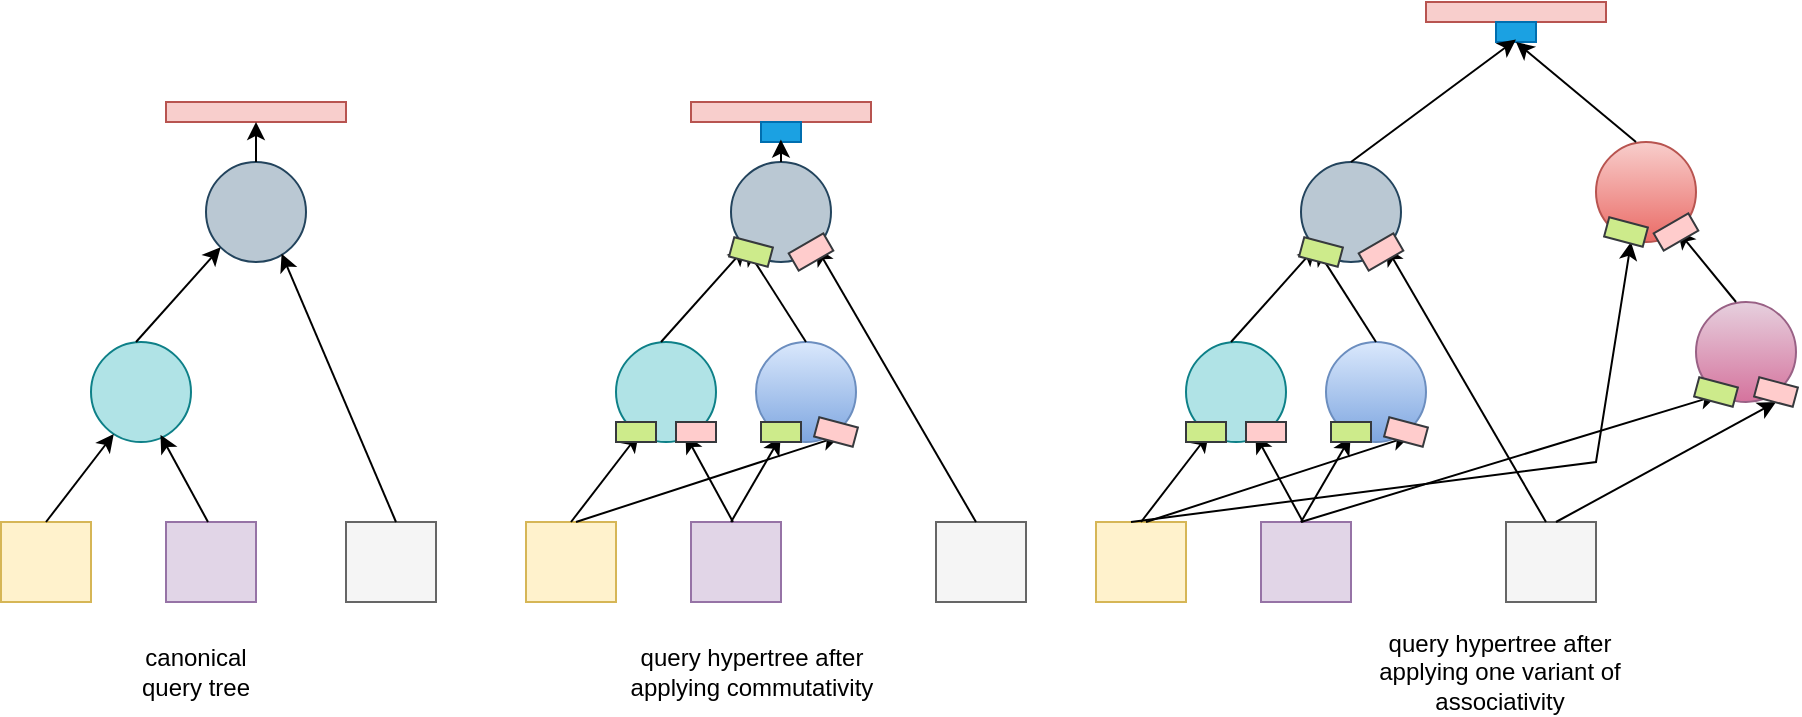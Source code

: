 <mxfile version="24.9.3">
  <diagram name="Page-1" id="K_Fz-trieamHBiKl2vH2">
    <mxGraphModel dx="989" dy="543" grid="1" gridSize="10" guides="1" tooltips="1" connect="1" arrows="1" fold="1" page="1" pageScale="1" pageWidth="1500" pageHeight="800" math="0" shadow="0">
      <root>
        <mxCell id="0" />
        <mxCell id="1" parent="0" />
        <mxCell id="-qD7z1_jALMDXgXqYLfl-1" value="" style="rounded=0;whiteSpace=wrap;html=1;fillColor=#f8cecc;strokeColor=#b85450;" vertex="1" parent="1">
          <mxGeometry x="105" y="150" width="90" height="10" as="geometry" />
        </mxCell>
        <mxCell id="-qD7z1_jALMDXgXqYLfl-2" value="" style="ellipse;whiteSpace=wrap;html=1;aspect=fixed;fillColor=#b0e3e6;strokeColor=#0e8088;" vertex="1" parent="1">
          <mxGeometry x="67.5" y="270" width="50" height="50" as="geometry" />
        </mxCell>
        <mxCell id="-qD7z1_jALMDXgXqYLfl-3" value="" style="rounded=0;whiteSpace=wrap;html=1;fillColor=#fff2cc;strokeColor=#d6b656;" vertex="1" parent="1">
          <mxGeometry x="22.5" y="360" width="45" height="40" as="geometry" />
        </mxCell>
        <mxCell id="-qD7z1_jALMDXgXqYLfl-4" value="" style="rounded=0;whiteSpace=wrap;html=1;fillColor=#e1d5e7;strokeColor=#9673a6;" vertex="1" parent="1">
          <mxGeometry x="105" y="360" width="45" height="40" as="geometry" />
        </mxCell>
        <mxCell id="-qD7z1_jALMDXgXqYLfl-27" value="canonical query tree" style="text;html=1;align=center;verticalAlign=middle;whiteSpace=wrap;rounded=0;" vertex="1" parent="1">
          <mxGeometry x="90" y="420" width="60" height="30" as="geometry" />
        </mxCell>
        <mxCell id="-qD7z1_jALMDXgXqYLfl-28" value="query hypertree after applying commutativity" style="text;html=1;align=center;verticalAlign=middle;whiteSpace=wrap;rounded=0;" vertex="1" parent="1">
          <mxGeometry x="333.75" y="420" width="127.5" height="30" as="geometry" />
        </mxCell>
        <mxCell id="-qD7z1_jALMDXgXqYLfl-29" value="" style="ellipse;whiteSpace=wrap;html=1;aspect=fixed;fillColor=#bac8d3;strokeColor=#23445d;" vertex="1" parent="1">
          <mxGeometry x="125" y="180" width="50" height="50" as="geometry" />
        </mxCell>
        <mxCell id="-qD7z1_jALMDXgXqYLfl-30" value="" style="rounded=0;whiteSpace=wrap;html=1;fillColor=#f5f5f5;strokeColor=#666666;fontColor=#333333;" vertex="1" parent="1">
          <mxGeometry x="195" y="360" width="45" height="40" as="geometry" />
        </mxCell>
        <mxCell id="-qD7z1_jALMDXgXqYLfl-31" value="" style="endArrow=classic;html=1;rounded=0;entryX=0.228;entryY=0.919;entryDx=0;entryDy=0;entryPerimeter=0;exitX=0.5;exitY=0;exitDx=0;exitDy=0;" edge="1" parent="1" source="-qD7z1_jALMDXgXqYLfl-3" target="-qD7z1_jALMDXgXqYLfl-2">
          <mxGeometry width="50" height="50" relative="1" as="geometry">
            <mxPoint x="40" y="360" as="sourcePoint" />
            <mxPoint x="90" y="310" as="targetPoint" />
          </mxGeometry>
        </mxCell>
        <mxCell id="-qD7z1_jALMDXgXqYLfl-32" value="" style="endArrow=classic;html=1;rounded=0;entryX=0.695;entryY=0.929;entryDx=0;entryDy=0;entryPerimeter=0;exitX=0.5;exitY=0;exitDx=0;exitDy=0;" edge="1" parent="1" target="-qD7z1_jALMDXgXqYLfl-2">
          <mxGeometry width="50" height="50" relative="1" as="geometry">
            <mxPoint x="126" y="360" as="sourcePoint" />
            <mxPoint x="160" y="316" as="targetPoint" />
          </mxGeometry>
        </mxCell>
        <mxCell id="-qD7z1_jALMDXgXqYLfl-33" value="" style="endArrow=classic;html=1;rounded=0;entryX=0;entryY=1;entryDx=0;entryDy=0;exitX=0.5;exitY=0;exitDx=0;exitDy=0;" edge="1" parent="1" target="-qD7z1_jALMDXgXqYLfl-29">
          <mxGeometry width="50" height="50" relative="1" as="geometry">
            <mxPoint x="90" y="270" as="sourcePoint" />
            <mxPoint x="124" y="226" as="targetPoint" />
          </mxGeometry>
        </mxCell>
        <mxCell id="-qD7z1_jALMDXgXqYLfl-34" value="" style="endArrow=classic;html=1;rounded=0;entryX=0.756;entryY=0.917;entryDx=0;entryDy=0;entryPerimeter=0;exitX=0.5;exitY=0;exitDx=0;exitDy=0;" edge="1" parent="1" target="-qD7z1_jALMDXgXqYLfl-29">
          <mxGeometry width="50" height="50" relative="1" as="geometry">
            <mxPoint x="220" y="360" as="sourcePoint" />
            <mxPoint x="254" y="316" as="targetPoint" />
          </mxGeometry>
        </mxCell>
        <mxCell id="-qD7z1_jALMDXgXqYLfl-35" value="" style="endArrow=classic;html=1;rounded=0;entryX=0.5;entryY=1;entryDx=0;entryDy=0;exitX=0.5;exitY=0;exitDx=0;exitDy=0;" edge="1" parent="1" target="-qD7z1_jALMDXgXqYLfl-1">
          <mxGeometry width="50" height="50" relative="1" as="geometry">
            <mxPoint x="150" y="180" as="sourcePoint" />
            <mxPoint x="184" y="136" as="targetPoint" />
          </mxGeometry>
        </mxCell>
        <mxCell id="-qD7z1_jALMDXgXqYLfl-36" value="" style="rounded=0;whiteSpace=wrap;html=1;fillColor=#f8cecc;strokeColor=#b85450;" vertex="1" parent="1">
          <mxGeometry x="367.5" y="150" width="90" height="10" as="geometry" />
        </mxCell>
        <mxCell id="-qD7z1_jALMDXgXqYLfl-37" value="" style="ellipse;whiteSpace=wrap;html=1;aspect=fixed;fillColor=#b0e3e6;strokeColor=#0e8088;" vertex="1" parent="1">
          <mxGeometry x="330" y="270" width="50" height="50" as="geometry" />
        </mxCell>
        <mxCell id="-qD7z1_jALMDXgXqYLfl-38" value="" style="rounded=0;whiteSpace=wrap;html=1;fillColor=#fff2cc;strokeColor=#d6b656;" vertex="1" parent="1">
          <mxGeometry x="285" y="360" width="45" height="40" as="geometry" />
        </mxCell>
        <mxCell id="-qD7z1_jALMDXgXqYLfl-39" value="" style="rounded=0;whiteSpace=wrap;html=1;fillColor=#e1d5e7;strokeColor=#9673a6;" vertex="1" parent="1">
          <mxGeometry x="367.5" y="360" width="45" height="40" as="geometry" />
        </mxCell>
        <mxCell id="-qD7z1_jALMDXgXqYLfl-40" value="" style="ellipse;whiteSpace=wrap;html=1;aspect=fixed;fillColor=#bac8d3;strokeColor=#23445d;" vertex="1" parent="1">
          <mxGeometry x="387.5" y="180" width="50" height="50" as="geometry" />
        </mxCell>
        <mxCell id="-qD7z1_jALMDXgXqYLfl-41" value="" style="rounded=0;whiteSpace=wrap;html=1;fillColor=#f5f5f5;strokeColor=#666666;fontColor=#333333;" vertex="1" parent="1">
          <mxGeometry x="490" y="360" width="45" height="40" as="geometry" />
        </mxCell>
        <mxCell id="-qD7z1_jALMDXgXqYLfl-42" value="" style="endArrow=classic;html=1;rounded=0;entryX=0.228;entryY=0.919;entryDx=0;entryDy=0;entryPerimeter=0;exitX=0.5;exitY=0;exitDx=0;exitDy=0;" edge="1" parent="1" source="-qD7z1_jALMDXgXqYLfl-38" target="-qD7z1_jALMDXgXqYLfl-37">
          <mxGeometry width="50" height="50" relative="1" as="geometry">
            <mxPoint x="302.5" y="360" as="sourcePoint" />
            <mxPoint x="352.5" y="310" as="targetPoint" />
          </mxGeometry>
        </mxCell>
        <mxCell id="-qD7z1_jALMDXgXqYLfl-43" value="" style="endArrow=classic;html=1;rounded=0;entryX=0.695;entryY=0.929;entryDx=0;entryDy=0;entryPerimeter=0;exitX=0.5;exitY=0;exitDx=0;exitDy=0;" edge="1" parent="1" target="-qD7z1_jALMDXgXqYLfl-37">
          <mxGeometry width="50" height="50" relative="1" as="geometry">
            <mxPoint x="388.5" y="360" as="sourcePoint" />
            <mxPoint x="422.5" y="316" as="targetPoint" />
          </mxGeometry>
        </mxCell>
        <mxCell id="-qD7z1_jALMDXgXqYLfl-44" value="" style="endArrow=classic;html=1;rounded=0;entryX=0;entryY=1;entryDx=0;entryDy=0;exitX=0.5;exitY=0;exitDx=0;exitDy=0;" edge="1" parent="1" target="-qD7z1_jALMDXgXqYLfl-40">
          <mxGeometry width="50" height="50" relative="1" as="geometry">
            <mxPoint x="352.5" y="270" as="sourcePoint" />
            <mxPoint x="386.5" y="226" as="targetPoint" />
          </mxGeometry>
        </mxCell>
        <mxCell id="-qD7z1_jALMDXgXqYLfl-47" value="" style="ellipse;whiteSpace=wrap;html=1;aspect=fixed;fillColor=#dae8fc;strokeColor=#6c8ebf;gradientColor=#7ea6e0;" vertex="1" parent="1">
          <mxGeometry x="400" y="270" width="50" height="50" as="geometry" />
        </mxCell>
        <mxCell id="-qD7z1_jALMDXgXqYLfl-48" value="" style="endArrow=classic;html=1;rounded=0;entryX=1;entryY=1;entryDx=0;entryDy=0;" edge="1" parent="1" target="-qD7z1_jALMDXgXqYLfl-40">
          <mxGeometry width="50" height="50" relative="1" as="geometry">
            <mxPoint x="510" y="360" as="sourcePoint" />
            <mxPoint x="560" y="310" as="targetPoint" />
          </mxGeometry>
        </mxCell>
        <mxCell id="-qD7z1_jALMDXgXqYLfl-49" value="" style="endArrow=classic;html=1;rounded=0;entryX=0;entryY=1;entryDx=0;entryDy=0;" edge="1" parent="1" target="-qD7z1_jALMDXgXqYLfl-40">
          <mxGeometry width="50" height="50" relative="1" as="geometry">
            <mxPoint x="425" y="270" as="sourcePoint" />
            <mxPoint x="475" y="220" as="targetPoint" />
          </mxGeometry>
        </mxCell>
        <mxCell id="-qD7z1_jALMDXgXqYLfl-51" value="" style="endArrow=classic;html=1;rounded=0;entryX=0.246;entryY=0.948;entryDx=0;entryDy=0;entryPerimeter=0;" edge="1" parent="1" target="-qD7z1_jALMDXgXqYLfl-47">
          <mxGeometry width="50" height="50" relative="1" as="geometry">
            <mxPoint x="387.5" y="360" as="sourcePoint" />
            <mxPoint x="437.5" y="310" as="targetPoint" />
          </mxGeometry>
        </mxCell>
        <mxCell id="-qD7z1_jALMDXgXqYLfl-53" value="" style="endArrow=classic;html=1;rounded=0;entryX=0.84;entryY=0.942;entryDx=0;entryDy=0;entryPerimeter=0;" edge="1" parent="1" target="-qD7z1_jALMDXgXqYLfl-47">
          <mxGeometry width="50" height="50" relative="1" as="geometry">
            <mxPoint x="310" y="360" as="sourcePoint" />
            <mxPoint x="360" y="310" as="targetPoint" />
          </mxGeometry>
        </mxCell>
        <mxCell id="-qD7z1_jALMDXgXqYLfl-54" value="" style="rounded=0;whiteSpace=wrap;html=1;fillColor=#cdeb8b;strokeColor=#36393d;" vertex="1" parent="1">
          <mxGeometry x="330" y="310" width="20" height="10" as="geometry" />
        </mxCell>
        <mxCell id="-qD7z1_jALMDXgXqYLfl-56" value="" style="rounded=0;whiteSpace=wrap;html=1;fillColor=#cdeb8b;strokeColor=#36393d;rotation=15;" vertex="1" parent="1">
          <mxGeometry x="387.5" y="220" width="20" height="10" as="geometry" />
        </mxCell>
        <mxCell id="-qD7z1_jALMDXgXqYLfl-57" value="" style="rounded=0;whiteSpace=wrap;html=1;fillColor=#cdeb8b;strokeColor=#36393d;" vertex="1" parent="1">
          <mxGeometry x="402.5" y="310" width="20" height="10" as="geometry" />
        </mxCell>
        <mxCell id="-qD7z1_jALMDXgXqYLfl-58" value="" style="rounded=0;whiteSpace=wrap;html=1;fillColor=#1ba1e2;strokeColor=#006EAF;rotation=0;fontColor=#ffffff;" vertex="1" parent="1">
          <mxGeometry x="402.5" y="160" width="20" height="10" as="geometry" />
        </mxCell>
        <mxCell id="-qD7z1_jALMDXgXqYLfl-59" value="" style="endArrow=classic;html=1;rounded=0;entryX=0.498;entryY=0.881;entryDx=0;entryDy=0;entryPerimeter=0;" edge="1" parent="1" target="-qD7z1_jALMDXgXqYLfl-58">
          <mxGeometry width="50" height="50" relative="1" as="geometry">
            <mxPoint x="412.5" y="180" as="sourcePoint" />
            <mxPoint x="462.5" y="130" as="targetPoint" />
          </mxGeometry>
        </mxCell>
        <mxCell id="-qD7z1_jALMDXgXqYLfl-60" value="" style="rounded=0;whiteSpace=wrap;html=1;fillColor=#ffcccc;strokeColor=#36393d;rotation=-30;" vertex="1" parent="1">
          <mxGeometry x="417.5" y="220" width="20" height="10" as="geometry" />
        </mxCell>
        <mxCell id="-qD7z1_jALMDXgXqYLfl-61" value="" style="rounded=0;whiteSpace=wrap;html=1;fillColor=#ffcccc;strokeColor=#36393d;rotation=0;" vertex="1" parent="1">
          <mxGeometry x="360" y="310" width="20" height="10" as="geometry" />
        </mxCell>
        <mxCell id="-qD7z1_jALMDXgXqYLfl-62" value="" style="rounded=0;whiteSpace=wrap;html=1;fillColor=#ffcccc;strokeColor=#36393d;rotation=15;" vertex="1" parent="1">
          <mxGeometry x="430" y="310" width="20" height="10" as="geometry" />
        </mxCell>
        <mxCell id="-qD7z1_jALMDXgXqYLfl-63" value="" style="rounded=0;whiteSpace=wrap;html=1;fillColor=#f8cecc;strokeColor=#b85450;" vertex="1" parent="1">
          <mxGeometry x="735" y="100" width="90" height="10" as="geometry" />
        </mxCell>
        <mxCell id="-qD7z1_jALMDXgXqYLfl-64" value="" style="ellipse;whiteSpace=wrap;html=1;aspect=fixed;fillColor=#b0e3e6;strokeColor=#0e8088;" vertex="1" parent="1">
          <mxGeometry x="615" y="270" width="50" height="50" as="geometry" />
        </mxCell>
        <mxCell id="-qD7z1_jALMDXgXqYLfl-65" value="" style="rounded=0;whiteSpace=wrap;html=1;fillColor=#fff2cc;strokeColor=#d6b656;" vertex="1" parent="1">
          <mxGeometry x="570" y="360" width="45" height="40" as="geometry" />
        </mxCell>
        <mxCell id="-qD7z1_jALMDXgXqYLfl-66" value="" style="rounded=0;whiteSpace=wrap;html=1;fillColor=#e1d5e7;strokeColor=#9673a6;" vertex="1" parent="1">
          <mxGeometry x="652.5" y="360" width="45" height="40" as="geometry" />
        </mxCell>
        <mxCell id="-qD7z1_jALMDXgXqYLfl-67" value="" style="ellipse;whiteSpace=wrap;html=1;aspect=fixed;fillColor=#bac8d3;strokeColor=#23445d;" vertex="1" parent="1">
          <mxGeometry x="672.5" y="180" width="50" height="50" as="geometry" />
        </mxCell>
        <mxCell id="-qD7z1_jALMDXgXqYLfl-68" value="" style="rounded=0;whiteSpace=wrap;html=1;fillColor=#f5f5f5;strokeColor=#666666;fontColor=#333333;" vertex="1" parent="1">
          <mxGeometry x="775" y="360" width="45" height="40" as="geometry" />
        </mxCell>
        <mxCell id="-qD7z1_jALMDXgXqYLfl-69" value="" style="endArrow=classic;html=1;rounded=0;entryX=0.228;entryY=0.919;entryDx=0;entryDy=0;entryPerimeter=0;exitX=0.5;exitY=0;exitDx=0;exitDy=0;" edge="1" parent="1" source="-qD7z1_jALMDXgXqYLfl-65" target="-qD7z1_jALMDXgXqYLfl-64">
          <mxGeometry width="50" height="50" relative="1" as="geometry">
            <mxPoint x="587.5" y="360" as="sourcePoint" />
            <mxPoint x="637.5" y="310" as="targetPoint" />
          </mxGeometry>
        </mxCell>
        <mxCell id="-qD7z1_jALMDXgXqYLfl-70" value="" style="endArrow=classic;html=1;rounded=0;entryX=0.695;entryY=0.929;entryDx=0;entryDy=0;entryPerimeter=0;exitX=0.5;exitY=0;exitDx=0;exitDy=0;" edge="1" parent="1" target="-qD7z1_jALMDXgXqYLfl-64">
          <mxGeometry width="50" height="50" relative="1" as="geometry">
            <mxPoint x="673.5" y="360" as="sourcePoint" />
            <mxPoint x="707.5" y="316" as="targetPoint" />
          </mxGeometry>
        </mxCell>
        <mxCell id="-qD7z1_jALMDXgXqYLfl-71" value="" style="endArrow=classic;html=1;rounded=0;entryX=0;entryY=1;entryDx=0;entryDy=0;exitX=0.5;exitY=0;exitDx=0;exitDy=0;" edge="1" parent="1" target="-qD7z1_jALMDXgXqYLfl-67">
          <mxGeometry width="50" height="50" relative="1" as="geometry">
            <mxPoint x="637.5" y="270" as="sourcePoint" />
            <mxPoint x="671.5" y="226" as="targetPoint" />
          </mxGeometry>
        </mxCell>
        <mxCell id="-qD7z1_jALMDXgXqYLfl-72" value="" style="ellipse;whiteSpace=wrap;html=1;aspect=fixed;fillColor=#dae8fc;strokeColor=#6c8ebf;gradientColor=#7ea6e0;" vertex="1" parent="1">
          <mxGeometry x="685" y="270" width="50" height="50" as="geometry" />
        </mxCell>
        <mxCell id="-qD7z1_jALMDXgXqYLfl-73" value="" style="endArrow=classic;html=1;rounded=0;entryX=1;entryY=1;entryDx=0;entryDy=0;" edge="1" parent="1" target="-qD7z1_jALMDXgXqYLfl-67">
          <mxGeometry width="50" height="50" relative="1" as="geometry">
            <mxPoint x="795" y="360" as="sourcePoint" />
            <mxPoint x="845" y="310" as="targetPoint" />
          </mxGeometry>
        </mxCell>
        <mxCell id="-qD7z1_jALMDXgXqYLfl-74" value="" style="endArrow=classic;html=1;rounded=0;entryX=0;entryY=1;entryDx=0;entryDy=0;" edge="1" parent="1" target="-qD7z1_jALMDXgXqYLfl-67">
          <mxGeometry width="50" height="50" relative="1" as="geometry">
            <mxPoint x="710" y="270" as="sourcePoint" />
            <mxPoint x="760" y="220" as="targetPoint" />
          </mxGeometry>
        </mxCell>
        <mxCell id="-qD7z1_jALMDXgXqYLfl-75" value="" style="endArrow=classic;html=1;rounded=0;entryX=0.246;entryY=0.948;entryDx=0;entryDy=0;entryPerimeter=0;" edge="1" parent="1" target="-qD7z1_jALMDXgXqYLfl-72">
          <mxGeometry width="50" height="50" relative="1" as="geometry">
            <mxPoint x="672.5" y="360" as="sourcePoint" />
            <mxPoint x="722.5" y="310" as="targetPoint" />
          </mxGeometry>
        </mxCell>
        <mxCell id="-qD7z1_jALMDXgXqYLfl-76" value="" style="endArrow=classic;html=1;rounded=0;entryX=0.84;entryY=0.942;entryDx=0;entryDy=0;entryPerimeter=0;" edge="1" parent="1" target="-qD7z1_jALMDXgXqYLfl-72">
          <mxGeometry width="50" height="50" relative="1" as="geometry">
            <mxPoint x="595" y="360" as="sourcePoint" />
            <mxPoint x="645" y="310" as="targetPoint" />
          </mxGeometry>
        </mxCell>
        <mxCell id="-qD7z1_jALMDXgXqYLfl-77" value="" style="rounded=0;whiteSpace=wrap;html=1;fillColor=#cdeb8b;strokeColor=#36393d;" vertex="1" parent="1">
          <mxGeometry x="615" y="310" width="20" height="10" as="geometry" />
        </mxCell>
        <mxCell id="-qD7z1_jALMDXgXqYLfl-78" value="" style="rounded=0;whiteSpace=wrap;html=1;fillColor=#cdeb8b;strokeColor=#36393d;rotation=15;" vertex="1" parent="1">
          <mxGeometry x="672.5" y="220" width="20" height="10" as="geometry" />
        </mxCell>
        <mxCell id="-qD7z1_jALMDXgXqYLfl-79" value="" style="rounded=0;whiteSpace=wrap;html=1;fillColor=#cdeb8b;strokeColor=#36393d;" vertex="1" parent="1">
          <mxGeometry x="687.5" y="310" width="20" height="10" as="geometry" />
        </mxCell>
        <mxCell id="-qD7z1_jALMDXgXqYLfl-80" value="" style="rounded=0;whiteSpace=wrap;html=1;fillColor=#1ba1e2;strokeColor=#006EAF;rotation=0;fontColor=#ffffff;" vertex="1" parent="1">
          <mxGeometry x="770" y="110" width="20" height="10" as="geometry" />
        </mxCell>
        <mxCell id="-qD7z1_jALMDXgXqYLfl-81" value="" style="endArrow=classic;html=1;rounded=0;entryX=0.498;entryY=0.881;entryDx=0;entryDy=0;entryPerimeter=0;" edge="1" parent="1" target="-qD7z1_jALMDXgXqYLfl-80">
          <mxGeometry width="50" height="50" relative="1" as="geometry">
            <mxPoint x="697.5" y="180" as="sourcePoint" />
            <mxPoint x="747.5" y="130" as="targetPoint" />
          </mxGeometry>
        </mxCell>
        <mxCell id="-qD7z1_jALMDXgXqYLfl-82" value="" style="rounded=0;whiteSpace=wrap;html=1;fillColor=#ffcccc;strokeColor=#36393d;rotation=-30;" vertex="1" parent="1">
          <mxGeometry x="702.5" y="220" width="20" height="10" as="geometry" />
        </mxCell>
        <mxCell id="-qD7z1_jALMDXgXqYLfl-83" value="" style="rounded=0;whiteSpace=wrap;html=1;fillColor=#ffcccc;strokeColor=#36393d;rotation=0;" vertex="1" parent="1">
          <mxGeometry x="645" y="310" width="20" height="10" as="geometry" />
        </mxCell>
        <mxCell id="-qD7z1_jALMDXgXqYLfl-84" value="" style="rounded=0;whiteSpace=wrap;html=1;fillColor=#ffcccc;strokeColor=#36393d;rotation=15;" vertex="1" parent="1">
          <mxGeometry x="715" y="310" width="20" height="10" as="geometry" />
        </mxCell>
        <mxCell id="-qD7z1_jALMDXgXqYLfl-86" value="" style="ellipse;whiteSpace=wrap;html=1;aspect=fixed;fillColor=#f8cecc;strokeColor=#b85450;gradientColor=#ea6b66;" vertex="1" parent="1">
          <mxGeometry x="820" y="170" width="50" height="50" as="geometry" />
        </mxCell>
        <mxCell id="-qD7z1_jALMDXgXqYLfl-88" value="" style="ellipse;whiteSpace=wrap;html=1;aspect=fixed;fillColor=#e6d0de;strokeColor=#996185;gradientColor=#d5739d;" vertex="1" parent="1">
          <mxGeometry x="870" y="250" width="50" height="50" as="geometry" />
        </mxCell>
        <mxCell id="-qD7z1_jALMDXgXqYLfl-89" value="" style="endArrow=classic;html=1;rounded=0;entryX=0.8;entryY=1;entryDx=0;entryDy=0;entryPerimeter=0;" edge="1" parent="1" target="-qD7z1_jALMDXgXqYLfl-88">
          <mxGeometry width="50" height="50" relative="1" as="geometry">
            <mxPoint x="800" y="360" as="sourcePoint" />
            <mxPoint x="850" y="310" as="targetPoint" />
          </mxGeometry>
        </mxCell>
        <mxCell id="-qD7z1_jALMDXgXqYLfl-90" value="" style="endArrow=classic;html=1;rounded=0;entryX=0.216;entryY=0.932;entryDx=0;entryDy=0;entryPerimeter=0;" edge="1" parent="1" target="-qD7z1_jALMDXgXqYLfl-88">
          <mxGeometry width="50" height="50" relative="1" as="geometry">
            <mxPoint x="672.5" y="360" as="sourcePoint" />
            <mxPoint x="722.5" y="310" as="targetPoint" />
          </mxGeometry>
        </mxCell>
        <mxCell id="-qD7z1_jALMDXgXqYLfl-91" value="" style="endArrow=classic;html=1;rounded=0;" edge="1" parent="1" target="-qD7z1_jALMDXgXqYLfl-86">
          <mxGeometry width="50" height="50" relative="1" as="geometry">
            <mxPoint x="890" y="250" as="sourcePoint" />
            <mxPoint x="940" y="200" as="targetPoint" />
          </mxGeometry>
        </mxCell>
        <mxCell id="-qD7z1_jALMDXgXqYLfl-92" value="" style="endArrow=classic;html=1;rounded=0;" edge="1" parent="1">
          <mxGeometry width="50" height="50" relative="1" as="geometry">
            <mxPoint x="587.5" y="360" as="sourcePoint" />
            <mxPoint x="837.5" y="220" as="targetPoint" />
            <Array as="points">
              <mxPoint x="820" y="330" />
            </Array>
          </mxGeometry>
        </mxCell>
        <mxCell id="-qD7z1_jALMDXgXqYLfl-93" value="" style="endArrow=classic;html=1;rounded=0;entryX=0.5;entryY=1;entryDx=0;entryDy=0;" edge="1" parent="1" target="-qD7z1_jALMDXgXqYLfl-80">
          <mxGeometry width="50" height="50" relative="1" as="geometry">
            <mxPoint x="840" y="170" as="sourcePoint" />
            <mxPoint x="890" y="120" as="targetPoint" />
          </mxGeometry>
        </mxCell>
        <mxCell id="-qD7z1_jALMDXgXqYLfl-94" value="query hypertree after applying one variant of associativity" style="text;html=1;align=center;verticalAlign=middle;whiteSpace=wrap;rounded=0;" vertex="1" parent="1">
          <mxGeometry x="707.5" y="420" width="127.5" height="30" as="geometry" />
        </mxCell>
        <mxCell id="-qD7z1_jALMDXgXqYLfl-95" value="" style="rounded=0;whiteSpace=wrap;html=1;fillColor=#cdeb8b;strokeColor=#36393d;rotation=15;" vertex="1" parent="1">
          <mxGeometry x="825" y="210" width="20" height="10" as="geometry" />
        </mxCell>
        <mxCell id="-qD7z1_jALMDXgXqYLfl-96" value="" style="rounded=0;whiteSpace=wrap;html=1;fillColor=#cdeb8b;strokeColor=#36393d;rotation=15;" vertex="1" parent="1">
          <mxGeometry x="870" y="290" width="20" height="10" as="geometry" />
        </mxCell>
        <mxCell id="-qD7z1_jALMDXgXqYLfl-97" value="" style="rounded=0;whiteSpace=wrap;html=1;fillColor=#ffcccc;strokeColor=#36393d;rotation=-30;" vertex="1" parent="1">
          <mxGeometry x="850" y="210" width="20" height="10" as="geometry" />
        </mxCell>
        <mxCell id="-qD7z1_jALMDXgXqYLfl-98" value="" style="rounded=0;whiteSpace=wrap;html=1;fillColor=#ffcccc;strokeColor=#36393d;rotation=15;" vertex="1" parent="1">
          <mxGeometry x="900" y="290" width="20" height="10" as="geometry" />
        </mxCell>
      </root>
    </mxGraphModel>
  </diagram>
</mxfile>
